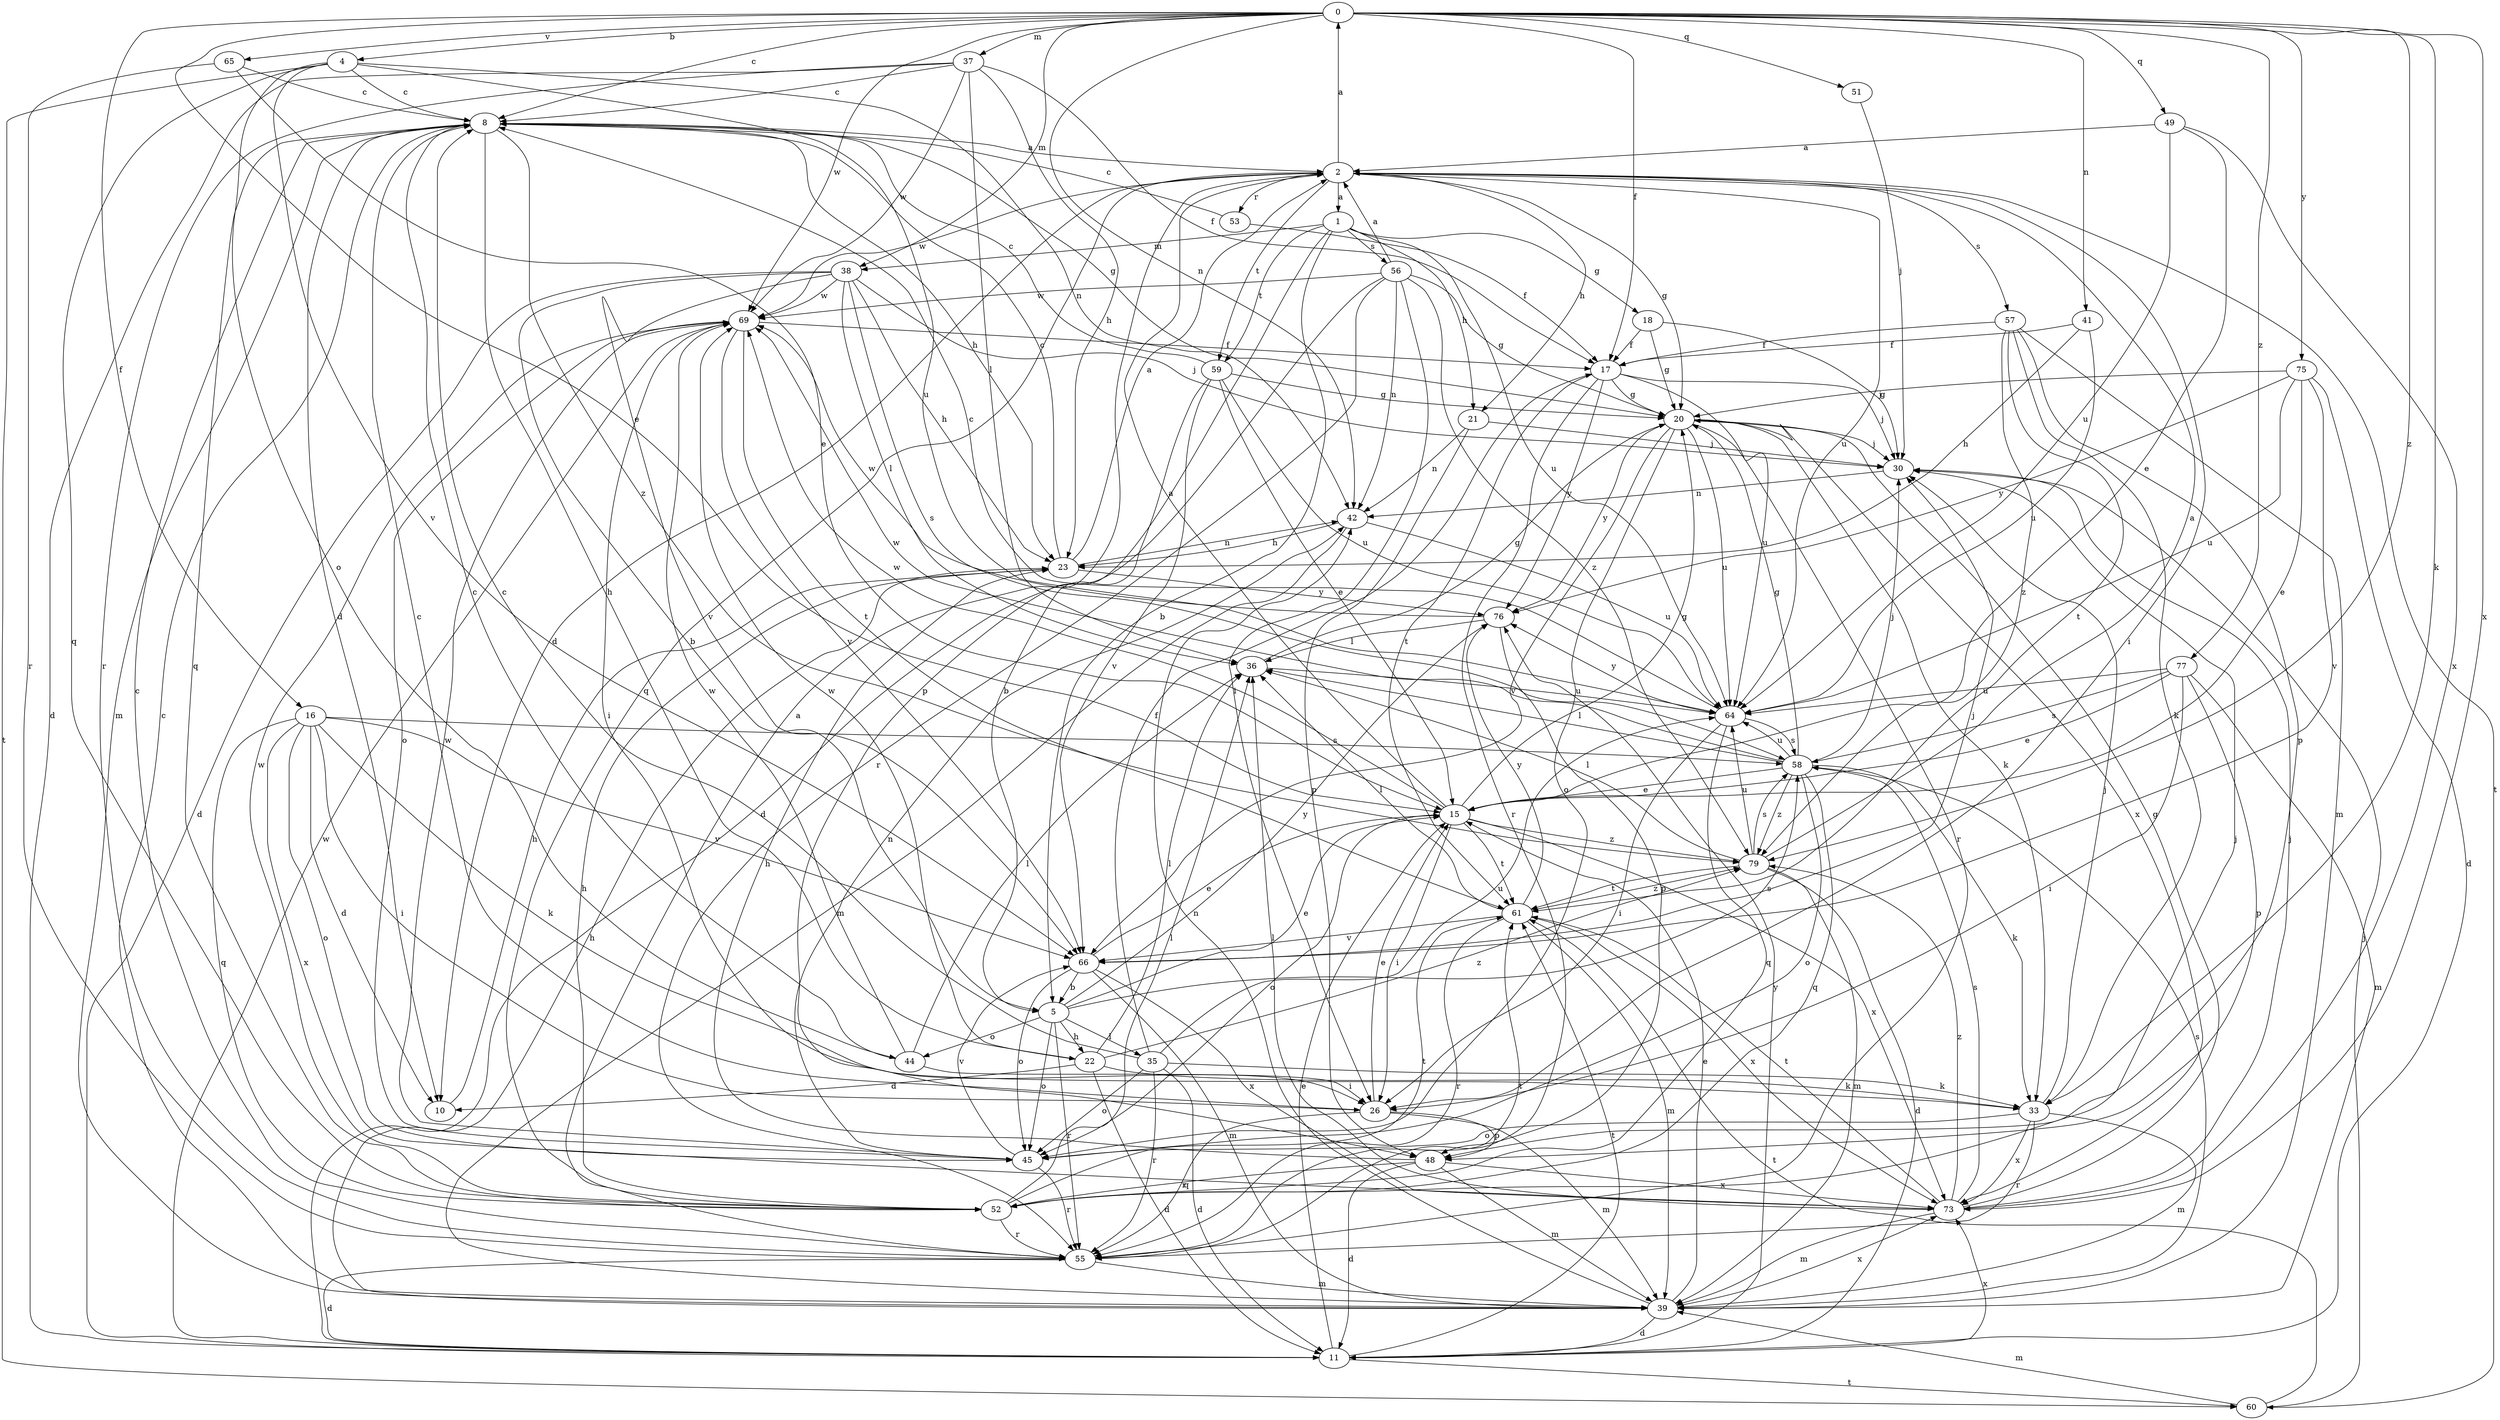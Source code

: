strict digraph  {
0;
1;
2;
4;
5;
8;
10;
11;
15;
16;
17;
18;
20;
21;
22;
23;
26;
30;
33;
35;
36;
37;
38;
39;
41;
42;
44;
45;
48;
49;
51;
52;
53;
55;
56;
57;
58;
59;
60;
61;
64;
65;
66;
69;
73;
75;
76;
77;
79;
0 -> 4  [label=b];
0 -> 8  [label=c];
0 -> 15  [label=e];
0 -> 16  [label=f];
0 -> 17  [label=f];
0 -> 33  [label=k];
0 -> 37  [label=m];
0 -> 38  [label=m];
0 -> 41  [label=n];
0 -> 42  [label=n];
0 -> 49  [label=q];
0 -> 51  [label=q];
0 -> 65  [label=v];
0 -> 69  [label=w];
0 -> 73  [label=x];
0 -> 75  [label=y];
0 -> 77  [label=z];
0 -> 79  [label=z];
1 -> 5  [label=b];
1 -> 18  [label=g];
1 -> 21  [label=h];
1 -> 38  [label=m];
1 -> 48  [label=p];
1 -> 56  [label=s];
1 -> 59  [label=t];
1 -> 64  [label=u];
2 -> 0  [label=a];
2 -> 1  [label=a];
2 -> 10  [label=d];
2 -> 20  [label=g];
2 -> 21  [label=h];
2 -> 26  [label=i];
2 -> 52  [label=q];
2 -> 53  [label=r];
2 -> 57  [label=s];
2 -> 59  [label=t];
2 -> 60  [label=t];
2 -> 64  [label=u];
2 -> 69  [label=w];
4 -> 8  [label=c];
4 -> 42  [label=n];
4 -> 44  [label=o];
4 -> 52  [label=q];
4 -> 60  [label=t];
4 -> 64  [label=u];
4 -> 66  [label=v];
5 -> 15  [label=e];
5 -> 22  [label=h];
5 -> 35  [label=l];
5 -> 44  [label=o];
5 -> 45  [label=o];
5 -> 55  [label=r];
5 -> 58  [label=s];
5 -> 76  [label=y];
8 -> 2  [label=a];
8 -> 10  [label=d];
8 -> 20  [label=g];
8 -> 22  [label=h];
8 -> 23  [label=h];
8 -> 39  [label=m];
8 -> 52  [label=q];
8 -> 79  [label=z];
10 -> 23  [label=h];
11 -> 15  [label=e];
11 -> 60  [label=t];
11 -> 61  [label=t];
11 -> 69  [label=w];
11 -> 73  [label=x];
11 -> 76  [label=y];
15 -> 2  [label=a];
15 -> 20  [label=g];
15 -> 26  [label=i];
15 -> 45  [label=o];
15 -> 61  [label=t];
15 -> 69  [label=w];
15 -> 73  [label=x];
15 -> 79  [label=z];
16 -> 10  [label=d];
16 -> 26  [label=i];
16 -> 33  [label=k];
16 -> 45  [label=o];
16 -> 52  [label=q];
16 -> 58  [label=s];
16 -> 66  [label=v];
16 -> 73  [label=x];
17 -> 20  [label=g];
17 -> 30  [label=j];
17 -> 55  [label=r];
17 -> 61  [label=t];
17 -> 64  [label=u];
17 -> 76  [label=y];
18 -> 17  [label=f];
18 -> 20  [label=g];
18 -> 30  [label=j];
20 -> 30  [label=j];
20 -> 33  [label=k];
20 -> 45  [label=o];
20 -> 55  [label=r];
20 -> 64  [label=u];
20 -> 66  [label=v];
20 -> 73  [label=x];
20 -> 76  [label=y];
21 -> 30  [label=j];
21 -> 42  [label=n];
21 -> 48  [label=p];
22 -> 10  [label=d];
22 -> 11  [label=d];
22 -> 33  [label=k];
22 -> 36  [label=l];
22 -> 69  [label=w];
22 -> 79  [label=z];
23 -> 2  [label=a];
23 -> 8  [label=c];
23 -> 42  [label=n];
23 -> 76  [label=y];
26 -> 8  [label=c];
26 -> 15  [label=e];
26 -> 39  [label=m];
26 -> 48  [label=p];
26 -> 55  [label=r];
30 -> 42  [label=n];
33 -> 30  [label=j];
33 -> 39  [label=m];
33 -> 45  [label=o];
33 -> 55  [label=r];
33 -> 73  [label=x];
35 -> 8  [label=c];
35 -> 11  [label=d];
35 -> 17  [label=f];
35 -> 33  [label=k];
35 -> 45  [label=o];
35 -> 55  [label=r];
35 -> 64  [label=u];
36 -> 20  [label=g];
36 -> 64  [label=u];
37 -> 8  [label=c];
37 -> 11  [label=d];
37 -> 17  [label=f];
37 -> 23  [label=h];
37 -> 36  [label=l];
37 -> 55  [label=r];
37 -> 69  [label=w];
38 -> 5  [label=b];
38 -> 11  [label=d];
38 -> 23  [label=h];
38 -> 30  [label=j];
38 -> 36  [label=l];
38 -> 58  [label=s];
38 -> 66  [label=v];
38 -> 69  [label=w];
39 -> 8  [label=c];
39 -> 11  [label=d];
39 -> 15  [label=e];
39 -> 23  [label=h];
39 -> 42  [label=n];
39 -> 58  [label=s];
39 -> 73  [label=x];
41 -> 17  [label=f];
41 -> 23  [label=h];
41 -> 64  [label=u];
42 -> 23  [label=h];
42 -> 39  [label=m];
42 -> 64  [label=u];
44 -> 8  [label=c];
44 -> 26  [label=i];
44 -> 36  [label=l];
44 -> 69  [label=w];
45 -> 42  [label=n];
45 -> 55  [label=r];
45 -> 66  [label=v];
45 -> 69  [label=w];
48 -> 11  [label=d];
48 -> 23  [label=h];
48 -> 39  [label=m];
48 -> 52  [label=q];
48 -> 73  [label=x];
49 -> 2  [label=a];
49 -> 15  [label=e];
49 -> 64  [label=u];
49 -> 73  [label=x];
51 -> 30  [label=j];
52 -> 23  [label=h];
52 -> 30  [label=j];
52 -> 36  [label=l];
52 -> 55  [label=r];
52 -> 61  [label=t];
52 -> 69  [label=w];
53 -> 8  [label=c];
53 -> 17  [label=f];
55 -> 2  [label=a];
55 -> 8  [label=c];
55 -> 11  [label=d];
55 -> 39  [label=m];
55 -> 61  [label=t];
56 -> 2  [label=a];
56 -> 11  [label=d];
56 -> 20  [label=g];
56 -> 26  [label=i];
56 -> 42  [label=n];
56 -> 55  [label=r];
56 -> 69  [label=w];
56 -> 79  [label=z];
57 -> 17  [label=f];
57 -> 33  [label=k];
57 -> 39  [label=m];
57 -> 48  [label=p];
57 -> 61  [label=t];
57 -> 79  [label=z];
58 -> 15  [label=e];
58 -> 20  [label=g];
58 -> 30  [label=j];
58 -> 33  [label=k];
58 -> 36  [label=l];
58 -> 45  [label=o];
58 -> 52  [label=q];
58 -> 64  [label=u];
58 -> 69  [label=w];
58 -> 79  [label=z];
59 -> 5  [label=b];
59 -> 8  [label=c];
59 -> 15  [label=e];
59 -> 20  [label=g];
59 -> 64  [label=u];
59 -> 66  [label=v];
60 -> 30  [label=j];
60 -> 39  [label=m];
60 -> 61  [label=t];
61 -> 36  [label=l];
61 -> 39  [label=m];
61 -> 55  [label=r];
61 -> 66  [label=v];
61 -> 73  [label=x];
61 -> 76  [label=y];
61 -> 79  [label=z];
64 -> 8  [label=c];
64 -> 26  [label=i];
64 -> 52  [label=q];
64 -> 58  [label=s];
64 -> 76  [label=y];
65 -> 8  [label=c];
65 -> 15  [label=e];
65 -> 55  [label=r];
66 -> 5  [label=b];
66 -> 15  [label=e];
66 -> 30  [label=j];
66 -> 39  [label=m];
66 -> 45  [label=o];
66 -> 73  [label=x];
69 -> 17  [label=f];
69 -> 26  [label=i];
69 -> 45  [label=o];
69 -> 61  [label=t];
69 -> 66  [label=v];
73 -> 20  [label=g];
73 -> 30  [label=j];
73 -> 36  [label=l];
73 -> 39  [label=m];
73 -> 58  [label=s];
73 -> 61  [label=t];
73 -> 79  [label=z];
75 -> 11  [label=d];
75 -> 15  [label=e];
75 -> 20  [label=g];
75 -> 64  [label=u];
75 -> 66  [label=v];
75 -> 76  [label=y];
76 -> 36  [label=l];
76 -> 48  [label=p];
76 -> 69  [label=w];
77 -> 15  [label=e];
77 -> 26  [label=i];
77 -> 39  [label=m];
77 -> 48  [label=p];
77 -> 58  [label=s];
77 -> 64  [label=u];
79 -> 2  [label=a];
79 -> 11  [label=d];
79 -> 36  [label=l];
79 -> 39  [label=m];
79 -> 58  [label=s];
79 -> 61  [label=t];
79 -> 64  [label=u];
}
